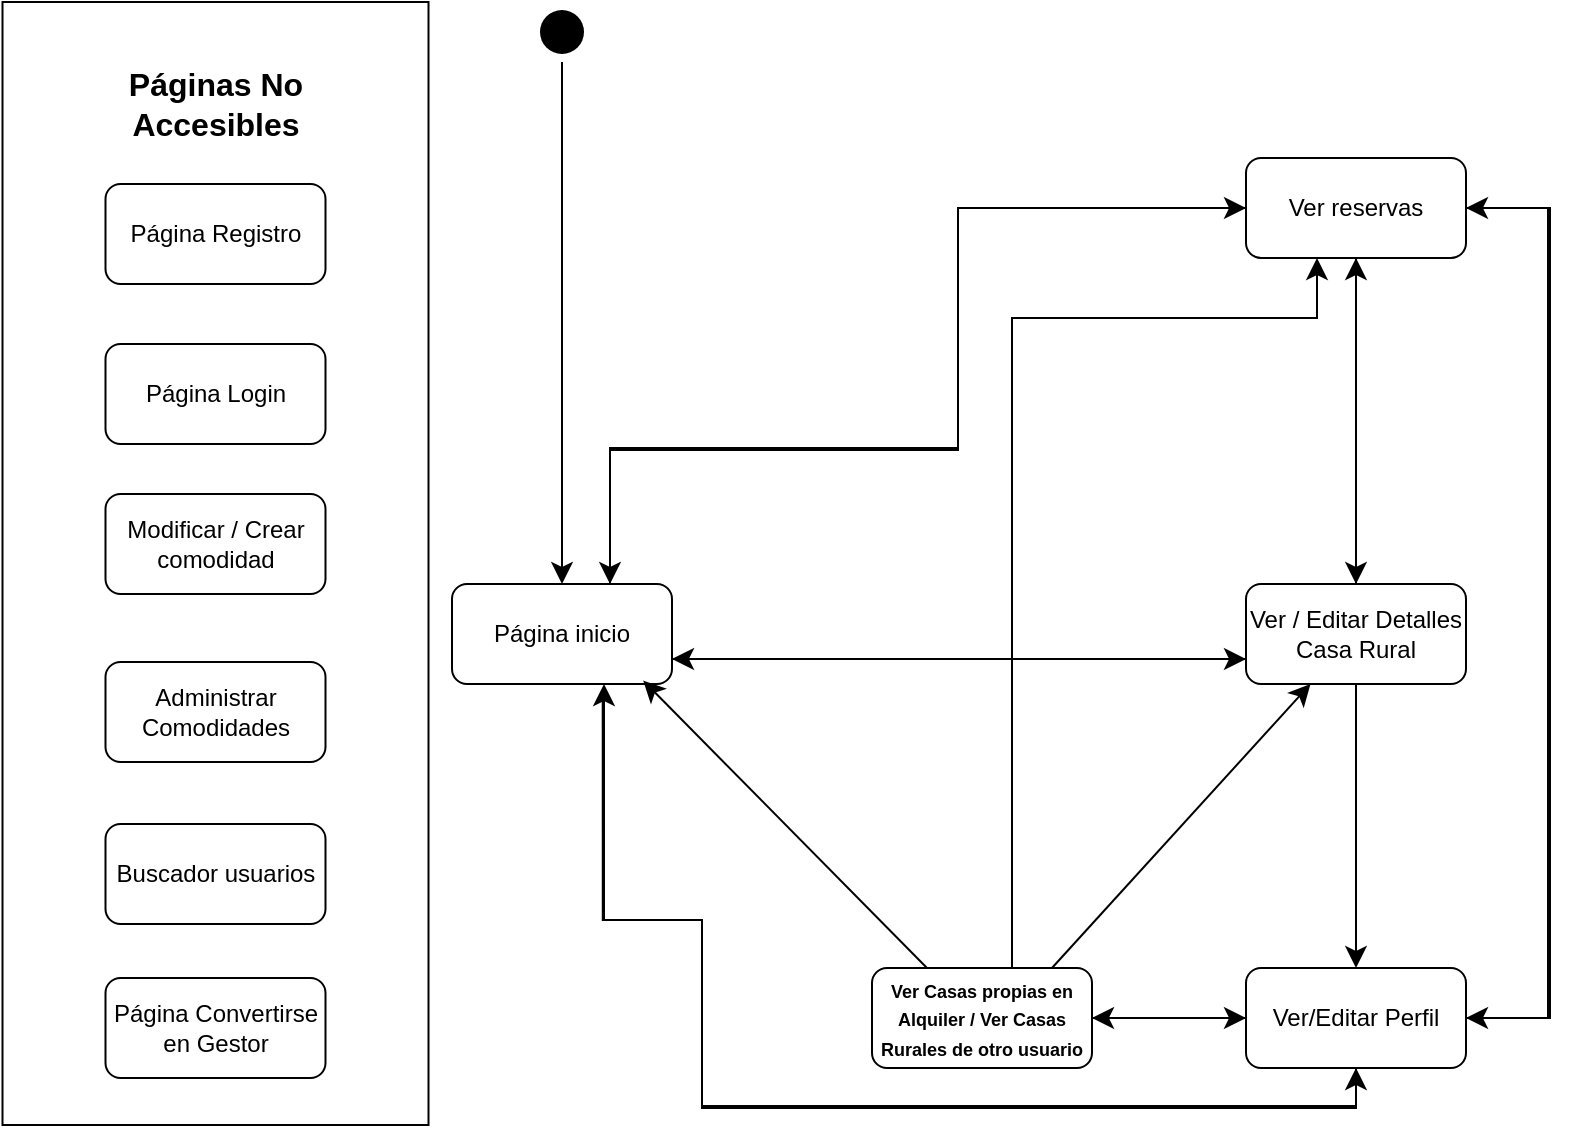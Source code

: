 <mxfile version="24.3.1" type="device">
  <diagram name="Página-1" id="odwVUHJU00kEWPwRS_iz">
    <mxGraphModel dx="2474" dy="2051" grid="0" gridSize="10" guides="1" tooltips="1" connect="1" arrows="1" fold="1" page="0" pageScale="1" pageWidth="827" pageHeight="1169" math="0" shadow="0">
      <root>
        <mxCell id="0" />
        <mxCell id="1" parent="0" />
        <mxCell id="msyZA52gmdJhK6XsZQX_-8" style="edgeStyle=none;curved=1;rounded=0;orthogonalLoop=1;jettySize=auto;html=1;entryX=0.5;entryY=0;entryDx=0;entryDy=0;fontSize=12;startSize=8;endSize=8;" parent="1" source="msyZA52gmdJhK6XsZQX_-1" target="msyZA52gmdJhK6XsZQX_-3" edge="1">
          <mxGeometry relative="1" as="geometry" />
        </mxCell>
        <mxCell id="msyZA52gmdJhK6XsZQX_-1" value="" style="ellipse;html=1;shape=startState;fillColor=#000000;strokeColor=none;" parent="1" vertex="1">
          <mxGeometry x="252" y="-416" width="30" height="30" as="geometry" />
        </mxCell>
        <mxCell id="msyZA52gmdJhK6XsZQX_-27" style="edgeStyle=none;curved=1;rounded=0;orthogonalLoop=1;jettySize=auto;html=1;fontSize=12;startSize=8;endSize=8;exitX=1;exitY=0.75;exitDx=0;exitDy=0;entryX=0;entryY=0.75;entryDx=0;entryDy=0;" parent="1" source="msyZA52gmdJhK6XsZQX_-3" target="msyZA52gmdJhK6XsZQX_-23" edge="1">
          <mxGeometry relative="1" as="geometry" />
        </mxCell>
        <mxCell id="msyZA52gmdJhK6XsZQX_-70" style="edgeStyle=orthogonalEdgeStyle;rounded=0;orthogonalLoop=1;jettySize=auto;html=1;fontSize=12;startSize=8;endSize=8;exitX=0.75;exitY=0;exitDx=0;exitDy=0;entryX=0;entryY=0.5;entryDx=0;entryDy=0;" parent="1" source="msyZA52gmdJhK6XsZQX_-3" target="msyZA52gmdJhK6XsZQX_-68" edge="1">
          <mxGeometry relative="1" as="geometry">
            <Array as="points">
              <mxPoint x="291" y="-125" />
              <mxPoint x="291" y="-193" />
              <mxPoint x="465" y="-193" />
              <mxPoint x="465" y="-313" />
            </Array>
          </mxGeometry>
        </mxCell>
        <mxCell id="XKDrZ7ff9_kvW7pQ2oWl-21" style="edgeStyle=orthogonalEdgeStyle;rounded=0;orthogonalLoop=1;jettySize=auto;html=1;entryX=0.5;entryY=1;entryDx=0;entryDy=0;fontSize=12;startSize=8;endSize=8;exitX=0.685;exitY=1.104;exitDx=0;exitDy=0;exitPerimeter=0;" parent="1" source="msyZA52gmdJhK6XsZQX_-3" target="msyZA52gmdJhK6XsZQX_-28" edge="1">
          <mxGeometry relative="1" as="geometry">
            <Array as="points">
              <mxPoint x="287" y="43" />
              <mxPoint x="337" y="43" />
              <mxPoint x="337" y="137" />
              <mxPoint x="664" y="137" />
            </Array>
          </mxGeometry>
        </mxCell>
        <mxCell id="msyZA52gmdJhK6XsZQX_-3" value="Página inicio" style="html=1;whiteSpace=wrap;rounded=1;" parent="1" vertex="1">
          <mxGeometry x="212" y="-125" width="110" height="50" as="geometry" />
        </mxCell>
        <mxCell id="msyZA52gmdJhK6XsZQX_-24" style="edgeStyle=none;curved=1;rounded=0;orthogonalLoop=1;jettySize=auto;html=1;entryX=1;entryY=0.75;entryDx=0;entryDy=0;fontSize=12;startSize=8;endSize=8;exitX=0;exitY=0.75;exitDx=0;exitDy=0;" parent="1" source="msyZA52gmdJhK6XsZQX_-23" target="msyZA52gmdJhK6XsZQX_-3" edge="1">
          <mxGeometry relative="1" as="geometry">
            <mxPoint x="236" y="69" as="sourcePoint" />
          </mxGeometry>
        </mxCell>
        <mxCell id="XKDrZ7ff9_kvW7pQ2oWl-10" style="edgeStyle=none;curved=1;rounded=0;orthogonalLoop=1;jettySize=auto;html=1;fontSize=12;startSize=8;endSize=8;" parent="1" source="msyZA52gmdJhK6XsZQX_-23" target="msyZA52gmdJhK6XsZQX_-68" edge="1">
          <mxGeometry relative="1" as="geometry">
            <mxPoint x="570" y="-296" as="targetPoint" />
          </mxGeometry>
        </mxCell>
        <mxCell id="XKDrZ7ff9_kvW7pQ2oWl-16" style="edgeStyle=none;curved=1;rounded=0;orthogonalLoop=1;jettySize=auto;html=1;fontSize=12;startSize=8;endSize=8;" parent="1" source="msyZA52gmdJhK6XsZQX_-23" target="msyZA52gmdJhK6XsZQX_-28" edge="1">
          <mxGeometry relative="1" as="geometry" />
        </mxCell>
        <mxCell id="msyZA52gmdJhK6XsZQX_-23" value="Ver / Editar Detalles Casa Rural" style="html=1;whiteSpace=wrap;rounded=1;" parent="1" vertex="1">
          <mxGeometry x="609" y="-125" width="110" height="50" as="geometry" />
        </mxCell>
        <mxCell id="msyZA52gmdJhK6XsZQX_-53" style="edgeStyle=none;curved=1;rounded=0;orthogonalLoop=1;jettySize=auto;html=1;fontSize=12;startSize=8;endSize=8;" parent="1" source="msyZA52gmdJhK6XsZQX_-28" target="msyZA52gmdJhK6XsZQX_-51" edge="1">
          <mxGeometry relative="1" as="geometry">
            <mxPoint x="485" y="25" as="targetPoint" />
          </mxGeometry>
        </mxCell>
        <mxCell id="msyZA52gmdJhK6XsZQX_-76" style="edgeStyle=elbowEdgeStyle;rounded=0;orthogonalLoop=1;jettySize=auto;html=1;entryX=1;entryY=0.5;entryDx=0;entryDy=0;fontSize=12;startSize=8;endSize=8;" parent="1" source="msyZA52gmdJhK6XsZQX_-28" target="msyZA52gmdJhK6XsZQX_-68" edge="1">
          <mxGeometry relative="1" as="geometry">
            <Array as="points">
              <mxPoint x="760" y="-110" />
            </Array>
          </mxGeometry>
        </mxCell>
        <mxCell id="msyZA52gmdJhK6XsZQX_-28" value="Ver/Editar Perfil" style="html=1;whiteSpace=wrap;rounded=1;" parent="1" vertex="1">
          <mxGeometry x="609" y="67" width="110" height="50" as="geometry" />
        </mxCell>
        <mxCell id="msyZA52gmdJhK6XsZQX_-52" style="edgeStyle=none;curved=1;rounded=0;orthogonalLoop=1;jettySize=auto;html=1;fontSize=12;startSize=8;endSize=8;" parent="1" source="msyZA52gmdJhK6XsZQX_-51" target="msyZA52gmdJhK6XsZQX_-28" edge="1">
          <mxGeometry relative="1" as="geometry" />
        </mxCell>
        <mxCell id="XKDrZ7ff9_kvW7pQ2oWl-18" style="edgeStyle=none;curved=1;rounded=0;orthogonalLoop=1;jettySize=auto;html=1;fontSize=12;startSize=8;endSize=8;exitX=0.818;exitY=0;exitDx=0;exitDy=0;exitPerimeter=0;" parent="1" source="msyZA52gmdJhK6XsZQX_-51" target="msyZA52gmdJhK6XsZQX_-23" edge="1">
          <mxGeometry relative="1" as="geometry" />
        </mxCell>
        <mxCell id="XKDrZ7ff9_kvW7pQ2oWl-22" style="edgeStyle=orthogonalEdgeStyle;rounded=0;orthogonalLoop=1;jettySize=auto;html=1;entryX=0.25;entryY=1;entryDx=0;entryDy=0;fontSize=12;startSize=8;endSize=8;" parent="1" edge="1">
          <mxGeometry relative="1" as="geometry">
            <mxPoint x="492" y="67" as="sourcePoint" />
            <mxPoint x="644.5" y="-288" as="targetPoint" />
            <Array as="points">
              <mxPoint x="492" y="-258" />
              <mxPoint x="645" y="-258" />
            </Array>
          </mxGeometry>
        </mxCell>
        <mxCell id="msyZA52gmdJhK6XsZQX_-51" value="&lt;font style=&quot;font-size: 9px;&quot;&gt;&lt;b&gt;Ver Casas propias en Alquiler / Ver Casas Rurales de otro usuario&lt;/b&gt;&lt;/font&gt;" style="html=1;whiteSpace=wrap;rounded=1;" parent="1" vertex="1">
          <mxGeometry x="422" y="67" width="110" height="50" as="geometry" />
        </mxCell>
        <mxCell id="msyZA52gmdJhK6XsZQX_-69" style="edgeStyle=orthogonalEdgeStyle;rounded=0;orthogonalLoop=1;jettySize=auto;html=1;fontSize=12;startSize=8;endSize=8;" parent="1" source="msyZA52gmdJhK6XsZQX_-68" target="msyZA52gmdJhK6XsZQX_-3" edge="1">
          <mxGeometry relative="1" as="geometry">
            <Array as="points">
              <mxPoint x="465" y="-313" />
              <mxPoint x="465" y="-192" />
              <mxPoint x="291" y="-192" />
            </Array>
          </mxGeometry>
        </mxCell>
        <mxCell id="msyZA52gmdJhK6XsZQX_-75" style="edgeStyle=elbowEdgeStyle;rounded=0;orthogonalLoop=1;jettySize=auto;html=1;entryX=1;entryY=0.5;entryDx=0;entryDy=0;fontSize=12;startSize=8;endSize=8;" parent="1" source="msyZA52gmdJhK6XsZQX_-68" target="msyZA52gmdJhK6XsZQX_-28" edge="1">
          <mxGeometry relative="1" as="geometry">
            <Array as="points">
              <mxPoint x="761" y="-115" />
            </Array>
          </mxGeometry>
        </mxCell>
        <mxCell id="msyZA52gmdJhK6XsZQX_-68" value="Ver reservas" style="html=1;whiteSpace=wrap;rounded=1;" parent="1" vertex="1">
          <mxGeometry x="609" y="-338" width="110" height="50" as="geometry" />
        </mxCell>
        <mxCell id="XKDrZ7ff9_kvW7pQ2oWl-11" style="edgeStyle=none;curved=1;rounded=0;orthogonalLoop=1;jettySize=auto;html=1;entryX=0.5;entryY=0;entryDx=0;entryDy=0;fontSize=12;startSize=8;endSize=8;exitX=0.5;exitY=1;exitDx=0;exitDy=0;" parent="1" source="msyZA52gmdJhK6XsZQX_-68" target="msyZA52gmdJhK6XsZQX_-23" edge="1">
          <mxGeometry relative="1" as="geometry">
            <mxPoint x="573" y="-290" as="sourcePoint" />
          </mxGeometry>
        </mxCell>
        <mxCell id="XKDrZ7ff9_kvW7pQ2oWl-17" style="edgeStyle=none;curved=1;rounded=0;orthogonalLoop=1;jettySize=auto;html=1;fontSize=12;startSize=8;endSize=8;exitX=0.25;exitY=0;exitDx=0;exitDy=0;entryX=0.869;entryY=0.966;entryDx=0;entryDy=0;entryPerimeter=0;" parent="1" source="msyZA52gmdJhK6XsZQX_-51" target="msyZA52gmdJhK6XsZQX_-3" edge="1">
          <mxGeometry relative="1" as="geometry">
            <mxPoint x="326" y="-50" as="targetPoint" />
          </mxGeometry>
        </mxCell>
        <mxCell id="XKDrZ7ff9_kvW7pQ2oWl-19" style="edgeStyle=orthogonalEdgeStyle;rounded=0;orthogonalLoop=1;jettySize=auto;html=1;fontSize=12;startSize=8;endSize=8;" parent="1" source="msyZA52gmdJhK6XsZQX_-28" target="msyZA52gmdJhK6XsZQX_-3" edge="1">
          <mxGeometry relative="1" as="geometry">
            <Array as="points">
              <mxPoint x="664" y="136" />
              <mxPoint x="337" y="136" />
              <mxPoint x="337" y="43" />
              <mxPoint x="288" y="43" />
            </Array>
          </mxGeometry>
        </mxCell>
        <mxCell id="-O1WCtpbnKnp9MO-WSxZ-5" value="&lt;div&gt;&lt;br/&gt;&lt;/div&gt;" style="rounded=0;whiteSpace=wrap;html=1;rotation=90;container=0;" parent="1" vertex="1">
          <mxGeometry x="-187" y="-241.75" width="561.5" height="213" as="geometry" />
        </mxCell>
        <mxCell id="msyZA52gmdJhK6XsZQX_-10" value="Página Login" style="html=1;whiteSpace=wrap;rounded=1;container=0;" parent="1" vertex="1">
          <mxGeometry x="38.75" y="-245" width="110" height="50" as="geometry" />
        </mxCell>
        <mxCell id="msyZA52gmdJhK6XsZQX_-11" value="Página Registro" style="html=1;whiteSpace=wrap;rounded=1;container=0;" parent="1" vertex="1">
          <mxGeometry x="38.75" y="-325" width="110" height="50" as="geometry" />
        </mxCell>
        <mxCell id="-O1WCtpbnKnp9MO-WSxZ-6" value="&lt;b&gt;Páginas No Accesibles&lt;/b&gt;" style="text;html=1;align=center;verticalAlign=middle;whiteSpace=wrap;rounded=0;fontSize=16;container=0;" parent="1" vertex="1">
          <mxGeometry x="32.75" y="-380" width="122" height="30" as="geometry" />
        </mxCell>
        <mxCell id="XKDrZ7ff9_kvW7pQ2oWl-1" value="Administrar Comodidades" style="html=1;whiteSpace=wrap;rounded=1;container=0;" parent="1" vertex="1">
          <mxGeometry x="38.75" y="-86" width="110" height="50" as="geometry" />
        </mxCell>
        <mxCell id="XKDrZ7ff9_kvW7pQ2oWl-2" value="Modificar / Crear comodidad" style="html=1;whiteSpace=wrap;rounded=1;container=0;" parent="1" vertex="1">
          <mxGeometry x="38.75" y="-170" width="110" height="50" as="geometry" />
        </mxCell>
        <mxCell id="msyZA52gmdJhK6XsZQX_-35" value="Buscador usuarios" style="html=1;whiteSpace=wrap;rounded=1;container=0;" parent="1" vertex="1">
          <mxGeometry x="38.75" y="-5" width="110" height="50" as="geometry" />
        </mxCell>
        <mxCell id="XKDrZ7ff9_kvW7pQ2oWl-24" value="Página Convertirse en Gestor" style="html=1;whiteSpace=wrap;rounded=1;" parent="1" vertex="1">
          <mxGeometry x="38.75" y="72" width="110" height="50" as="geometry" />
        </mxCell>
      </root>
    </mxGraphModel>
  </diagram>
</mxfile>
